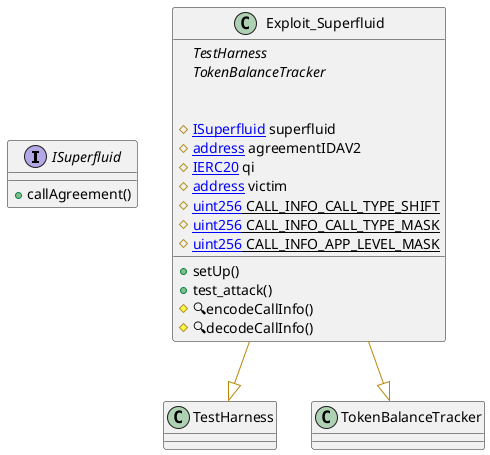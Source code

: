 @startuml

interface ISuperfluid {
    ' -- inheritance --

    ' -- usingFor --

    ' -- vars --

    ' -- methods --
	+callAgreement()

}


class Exploit_Superfluid {
    ' -- inheritance --
	{abstract}TestHarness
	{abstract}TokenBalanceTracker

    ' -- usingFor --

    ' -- vars --
	#[[ISuperfluid]] superfluid
	#[[address]] agreementIDAV2
	#[[IERC20]] qi
	#[[address]] victim
	#{static}[[uint256]] CALL_INFO_CALL_TYPE_SHIFT
	#{static}[[uint256]] CALL_INFO_CALL_TYPE_MASK
	#{static}[[uint256]] CALL_INFO_APP_LEVEL_MASK

    ' -- methods --
	+setUp()
	+test_attack()
	#🔍encodeCallInfo()
	#🔍decodeCallInfo()

}
' -- inheritance / usingFor --
Exploit_Superfluid --[#DarkGoldenRod]|> TestHarness
Exploit_Superfluid --[#DarkGoldenRod]|> TokenBalanceTracker

@enduml